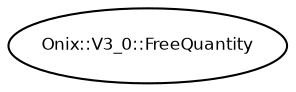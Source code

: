 digraph G {
  fontname = "Bitstream Vera Sans"
  fontsize = 8

  node [
    fontname = "Bitstream Vera Sans"
    fontsize = 8
    shape = "record"
  ]

  edge [
    fontname = "Bitstream Vera Sans"
    fontsize = 8
  ]

  FreeQuantity [
    label = "Onix::V3_0::FreeQuantity", shape = oval
  ]




}
